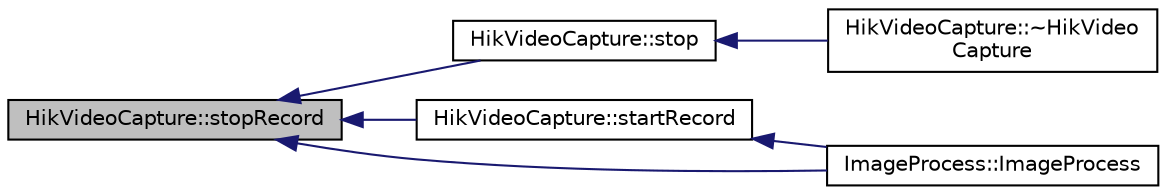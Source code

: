 digraph "HikVideoCapture::stopRecord"
{
  edge [fontname="Helvetica",fontsize="10",labelfontname="Helvetica",labelfontsize="10"];
  node [fontname="Helvetica",fontsize="10",shape=record];
  rankdir="LR";
  Node45 [label="HikVideoCapture::stopRecord",height=0.2,width=0.4,color="black", fillcolor="grey75", style="filled", fontcolor="black"];
  Node45 -> Node46 [dir="back",color="midnightblue",fontsize="10",style="solid"];
  Node46 [label="HikVideoCapture::stop",height=0.2,width=0.4,color="black", fillcolor="white", style="filled",URL="$class_hik_video_capture.html#a895409c64a795d7285dcee5c7d59fdd7"];
  Node46 -> Node47 [dir="back",color="midnightblue",fontsize="10",style="solid"];
  Node47 [label="HikVideoCapture::~HikVideo\lCapture",height=0.2,width=0.4,color="black", fillcolor="white", style="filled",URL="$class_hik_video_capture.html#a54a0ba8f296177df923cf5d8d9184a97"];
  Node45 -> Node48 [dir="back",color="midnightblue",fontsize="10",style="solid"];
  Node48 [label="HikVideoCapture::startRecord",height=0.2,width=0.4,color="black", fillcolor="white", style="filled",URL="$class_hik_video_capture.html#acc36761db4a20a203a6ce9675150a5bc"];
  Node48 -> Node49 [dir="back",color="midnightblue",fontsize="10",style="solid"];
  Node49 [label="ImageProcess::ImageProcess",height=0.2,width=0.4,color="black", fillcolor="white", style="filled",URL="$class_image_process.html#abc606c9f2c55844cc2f08e6373cdc0b6"];
  Node45 -> Node49 [dir="back",color="midnightblue",fontsize="10",style="solid"];
}
